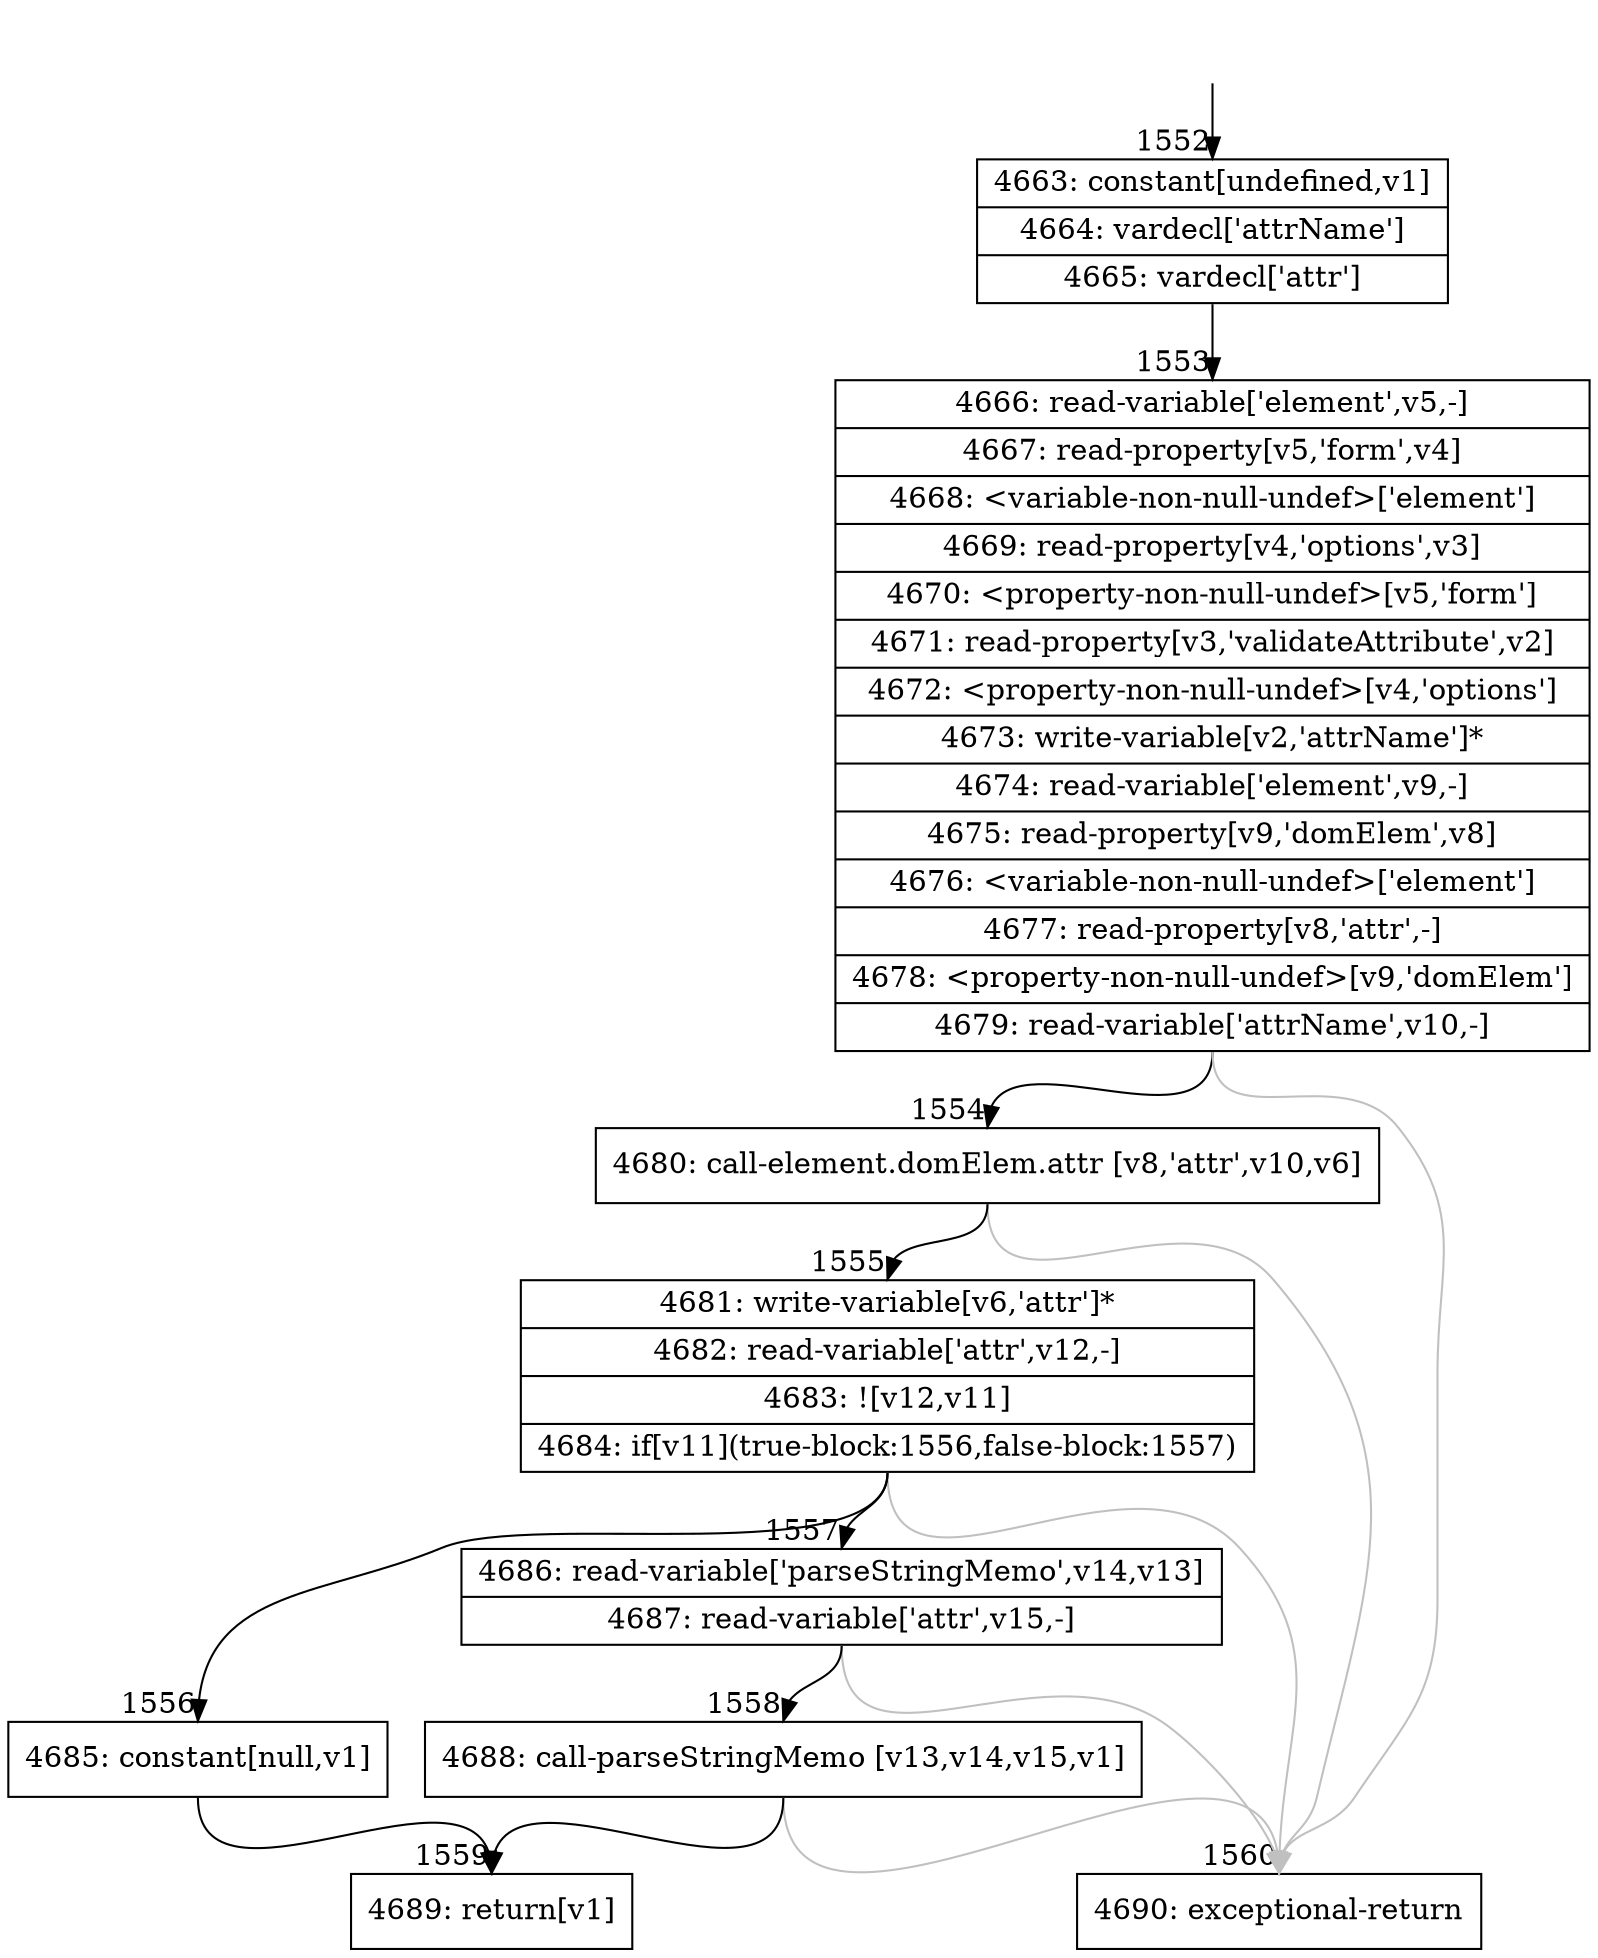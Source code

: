 digraph {
rankdir="TD"
BB_entry127[shape=none,label=""];
BB_entry127 -> BB1552 [tailport=s, headport=n, headlabel="    1552"]
BB1552 [shape=record label="{4663: constant[undefined,v1]|4664: vardecl['attrName']|4665: vardecl['attr']}" ] 
BB1552 -> BB1553 [tailport=s, headport=n, headlabel="      1553"]
BB1553 [shape=record label="{4666: read-variable['element',v5,-]|4667: read-property[v5,'form',v4]|4668: \<variable-non-null-undef\>['element']|4669: read-property[v4,'options',v3]|4670: \<property-non-null-undef\>[v5,'form']|4671: read-property[v3,'validateAttribute',v2]|4672: \<property-non-null-undef\>[v4,'options']|4673: write-variable[v2,'attrName']*|4674: read-variable['element',v9,-]|4675: read-property[v9,'domElem',v8]|4676: \<variable-non-null-undef\>['element']|4677: read-property[v8,'attr',-]|4678: \<property-non-null-undef\>[v9,'domElem']|4679: read-variable['attrName',v10,-]}" ] 
BB1553 -> BB1554 [tailport=s, headport=n, headlabel="      1554"]
BB1553 -> BB1560 [tailport=s, headport=n, color=gray, headlabel="      1560"]
BB1554 [shape=record label="{4680: call-element.domElem.attr [v8,'attr',v10,v6]}" ] 
BB1554 -> BB1555 [tailport=s, headport=n, headlabel="      1555"]
BB1554 -> BB1560 [tailport=s, headport=n, color=gray]
BB1555 [shape=record label="{4681: write-variable[v6,'attr']*|4682: read-variable['attr',v12,-]|4683: ![v12,v11]|4684: if[v11](true-block:1556,false-block:1557)}" ] 
BB1555 -> BB1556 [tailport=s, headport=n, headlabel="      1556"]
BB1555 -> BB1557 [tailport=s, headport=n, headlabel="      1557"]
BB1555 -> BB1560 [tailport=s, headport=n, color=gray]
BB1556 [shape=record label="{4685: constant[null,v1]}" ] 
BB1556 -> BB1559 [tailport=s, headport=n, headlabel="      1559"]
BB1557 [shape=record label="{4686: read-variable['parseStringMemo',v14,v13]|4687: read-variable['attr',v15,-]}" ] 
BB1557 -> BB1558 [tailport=s, headport=n, headlabel="      1558"]
BB1557 -> BB1560 [tailport=s, headport=n, color=gray]
BB1558 [shape=record label="{4688: call-parseStringMemo [v13,v14,v15,v1]}" ] 
BB1558 -> BB1559 [tailport=s, headport=n]
BB1558 -> BB1560 [tailport=s, headport=n, color=gray]
BB1559 [shape=record label="{4689: return[v1]}" ] 
BB1560 [shape=record label="{4690: exceptional-return}" ] 
//#$~ 1344
}
